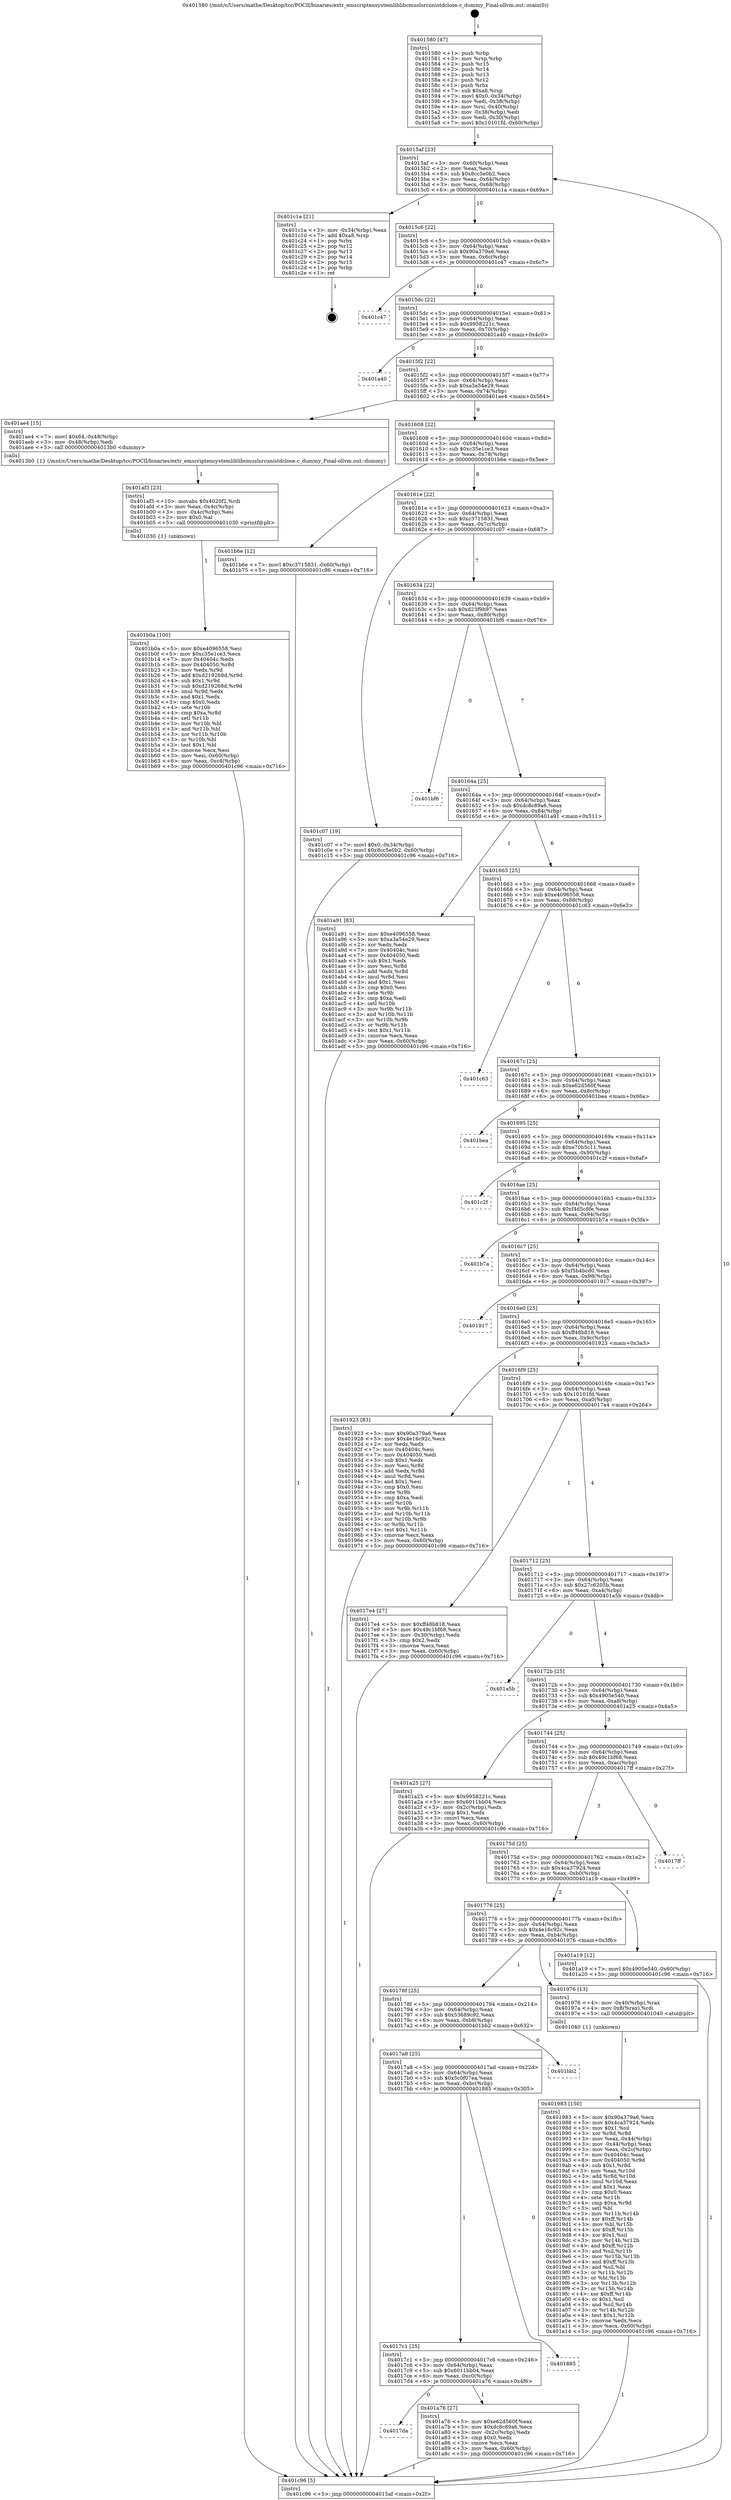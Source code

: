 digraph "0x401580" {
  label = "0x401580 (/mnt/c/Users/mathe/Desktop/tcc/POCII/binaries/extr_emscriptensystemliblibcmuslsrcunistdclose.c_dummy_Final-ollvm.out::main(0))"
  labelloc = "t"
  node[shape=record]

  Entry [label="",width=0.3,height=0.3,shape=circle,fillcolor=black,style=filled]
  "0x4015af" [label="{
     0x4015af [23]\l
     | [instrs]\l
     &nbsp;&nbsp;0x4015af \<+3\>: mov -0x60(%rbp),%eax\l
     &nbsp;&nbsp;0x4015b2 \<+2\>: mov %eax,%ecx\l
     &nbsp;&nbsp;0x4015b4 \<+6\>: sub $0x8cc5e0b2,%ecx\l
     &nbsp;&nbsp;0x4015ba \<+3\>: mov %eax,-0x64(%rbp)\l
     &nbsp;&nbsp;0x4015bd \<+3\>: mov %ecx,-0x68(%rbp)\l
     &nbsp;&nbsp;0x4015c0 \<+6\>: je 0000000000401c1a \<main+0x69a\>\l
  }"]
  "0x401c1a" [label="{
     0x401c1a [21]\l
     | [instrs]\l
     &nbsp;&nbsp;0x401c1a \<+3\>: mov -0x34(%rbp),%eax\l
     &nbsp;&nbsp;0x401c1d \<+7\>: add $0xa8,%rsp\l
     &nbsp;&nbsp;0x401c24 \<+1\>: pop %rbx\l
     &nbsp;&nbsp;0x401c25 \<+2\>: pop %r12\l
     &nbsp;&nbsp;0x401c27 \<+2\>: pop %r13\l
     &nbsp;&nbsp;0x401c29 \<+2\>: pop %r14\l
     &nbsp;&nbsp;0x401c2b \<+2\>: pop %r15\l
     &nbsp;&nbsp;0x401c2d \<+1\>: pop %rbp\l
     &nbsp;&nbsp;0x401c2e \<+1\>: ret\l
  }"]
  "0x4015c6" [label="{
     0x4015c6 [22]\l
     | [instrs]\l
     &nbsp;&nbsp;0x4015c6 \<+5\>: jmp 00000000004015cb \<main+0x4b\>\l
     &nbsp;&nbsp;0x4015cb \<+3\>: mov -0x64(%rbp),%eax\l
     &nbsp;&nbsp;0x4015ce \<+5\>: sub $0x90a379a6,%eax\l
     &nbsp;&nbsp;0x4015d3 \<+3\>: mov %eax,-0x6c(%rbp)\l
     &nbsp;&nbsp;0x4015d6 \<+6\>: je 0000000000401c47 \<main+0x6c7\>\l
  }"]
  Exit [label="",width=0.3,height=0.3,shape=circle,fillcolor=black,style=filled,peripheries=2]
  "0x401c47" [label="{
     0x401c47\l
  }", style=dashed]
  "0x4015dc" [label="{
     0x4015dc [22]\l
     | [instrs]\l
     &nbsp;&nbsp;0x4015dc \<+5\>: jmp 00000000004015e1 \<main+0x61\>\l
     &nbsp;&nbsp;0x4015e1 \<+3\>: mov -0x64(%rbp),%eax\l
     &nbsp;&nbsp;0x4015e4 \<+5\>: sub $0x9958221c,%eax\l
     &nbsp;&nbsp;0x4015e9 \<+3\>: mov %eax,-0x70(%rbp)\l
     &nbsp;&nbsp;0x4015ec \<+6\>: je 0000000000401a40 \<main+0x4c0\>\l
  }"]
  "0x401b0a" [label="{
     0x401b0a [100]\l
     | [instrs]\l
     &nbsp;&nbsp;0x401b0a \<+5\>: mov $0xe4096558,%esi\l
     &nbsp;&nbsp;0x401b0f \<+5\>: mov $0xc35e1ce3,%ecx\l
     &nbsp;&nbsp;0x401b14 \<+7\>: mov 0x40404c,%edx\l
     &nbsp;&nbsp;0x401b1b \<+8\>: mov 0x404050,%r8d\l
     &nbsp;&nbsp;0x401b23 \<+3\>: mov %edx,%r9d\l
     &nbsp;&nbsp;0x401b26 \<+7\>: add $0xd219268d,%r9d\l
     &nbsp;&nbsp;0x401b2d \<+4\>: sub $0x1,%r9d\l
     &nbsp;&nbsp;0x401b31 \<+7\>: sub $0xd219268d,%r9d\l
     &nbsp;&nbsp;0x401b38 \<+4\>: imul %r9d,%edx\l
     &nbsp;&nbsp;0x401b3c \<+3\>: and $0x1,%edx\l
     &nbsp;&nbsp;0x401b3f \<+3\>: cmp $0x0,%edx\l
     &nbsp;&nbsp;0x401b42 \<+4\>: sete %r10b\l
     &nbsp;&nbsp;0x401b46 \<+4\>: cmp $0xa,%r8d\l
     &nbsp;&nbsp;0x401b4a \<+4\>: setl %r11b\l
     &nbsp;&nbsp;0x401b4e \<+3\>: mov %r10b,%bl\l
     &nbsp;&nbsp;0x401b51 \<+3\>: and %r11b,%bl\l
     &nbsp;&nbsp;0x401b54 \<+3\>: xor %r11b,%r10b\l
     &nbsp;&nbsp;0x401b57 \<+3\>: or %r10b,%bl\l
     &nbsp;&nbsp;0x401b5a \<+3\>: test $0x1,%bl\l
     &nbsp;&nbsp;0x401b5d \<+3\>: cmovne %ecx,%esi\l
     &nbsp;&nbsp;0x401b60 \<+3\>: mov %esi,-0x60(%rbp)\l
     &nbsp;&nbsp;0x401b63 \<+6\>: mov %eax,-0xc4(%rbp)\l
     &nbsp;&nbsp;0x401b69 \<+5\>: jmp 0000000000401c96 \<main+0x716\>\l
  }"]
  "0x401a40" [label="{
     0x401a40\l
  }", style=dashed]
  "0x4015f2" [label="{
     0x4015f2 [22]\l
     | [instrs]\l
     &nbsp;&nbsp;0x4015f2 \<+5\>: jmp 00000000004015f7 \<main+0x77\>\l
     &nbsp;&nbsp;0x4015f7 \<+3\>: mov -0x64(%rbp),%eax\l
     &nbsp;&nbsp;0x4015fa \<+5\>: sub $0xa3a54e29,%eax\l
     &nbsp;&nbsp;0x4015ff \<+3\>: mov %eax,-0x74(%rbp)\l
     &nbsp;&nbsp;0x401602 \<+6\>: je 0000000000401ae4 \<main+0x564\>\l
  }"]
  "0x401af3" [label="{
     0x401af3 [23]\l
     | [instrs]\l
     &nbsp;&nbsp;0x401af3 \<+10\>: movabs $0x4020f2,%rdi\l
     &nbsp;&nbsp;0x401afd \<+3\>: mov %eax,-0x4c(%rbp)\l
     &nbsp;&nbsp;0x401b00 \<+3\>: mov -0x4c(%rbp),%esi\l
     &nbsp;&nbsp;0x401b03 \<+2\>: mov $0x0,%al\l
     &nbsp;&nbsp;0x401b05 \<+5\>: call 0000000000401030 \<printf@plt\>\l
     | [calls]\l
     &nbsp;&nbsp;0x401030 \{1\} (unknown)\l
  }"]
  "0x401ae4" [label="{
     0x401ae4 [15]\l
     | [instrs]\l
     &nbsp;&nbsp;0x401ae4 \<+7\>: movl $0x64,-0x48(%rbp)\l
     &nbsp;&nbsp;0x401aeb \<+3\>: mov -0x48(%rbp),%edi\l
     &nbsp;&nbsp;0x401aee \<+5\>: call 00000000004013b0 \<dummy\>\l
     | [calls]\l
     &nbsp;&nbsp;0x4013b0 \{1\} (/mnt/c/Users/mathe/Desktop/tcc/POCII/binaries/extr_emscriptensystemliblibcmuslsrcunistdclose.c_dummy_Final-ollvm.out::dummy)\l
  }"]
  "0x401608" [label="{
     0x401608 [22]\l
     | [instrs]\l
     &nbsp;&nbsp;0x401608 \<+5\>: jmp 000000000040160d \<main+0x8d\>\l
     &nbsp;&nbsp;0x40160d \<+3\>: mov -0x64(%rbp),%eax\l
     &nbsp;&nbsp;0x401610 \<+5\>: sub $0xc35e1ce3,%eax\l
     &nbsp;&nbsp;0x401615 \<+3\>: mov %eax,-0x78(%rbp)\l
     &nbsp;&nbsp;0x401618 \<+6\>: je 0000000000401b6e \<main+0x5ee\>\l
  }"]
  "0x4017da" [label="{
     0x4017da\l
  }", style=dashed]
  "0x401b6e" [label="{
     0x401b6e [12]\l
     | [instrs]\l
     &nbsp;&nbsp;0x401b6e \<+7\>: movl $0xc3715831,-0x60(%rbp)\l
     &nbsp;&nbsp;0x401b75 \<+5\>: jmp 0000000000401c96 \<main+0x716\>\l
  }"]
  "0x40161e" [label="{
     0x40161e [22]\l
     | [instrs]\l
     &nbsp;&nbsp;0x40161e \<+5\>: jmp 0000000000401623 \<main+0xa3\>\l
     &nbsp;&nbsp;0x401623 \<+3\>: mov -0x64(%rbp),%eax\l
     &nbsp;&nbsp;0x401626 \<+5\>: sub $0xc3715831,%eax\l
     &nbsp;&nbsp;0x40162b \<+3\>: mov %eax,-0x7c(%rbp)\l
     &nbsp;&nbsp;0x40162e \<+6\>: je 0000000000401c07 \<main+0x687\>\l
  }"]
  "0x401a76" [label="{
     0x401a76 [27]\l
     | [instrs]\l
     &nbsp;&nbsp;0x401a76 \<+5\>: mov $0xe62d560f,%eax\l
     &nbsp;&nbsp;0x401a7b \<+5\>: mov $0xdc8c89a6,%ecx\l
     &nbsp;&nbsp;0x401a80 \<+3\>: mov -0x2c(%rbp),%edx\l
     &nbsp;&nbsp;0x401a83 \<+3\>: cmp $0x0,%edx\l
     &nbsp;&nbsp;0x401a86 \<+3\>: cmove %ecx,%eax\l
     &nbsp;&nbsp;0x401a89 \<+3\>: mov %eax,-0x60(%rbp)\l
     &nbsp;&nbsp;0x401a8c \<+5\>: jmp 0000000000401c96 \<main+0x716\>\l
  }"]
  "0x401c07" [label="{
     0x401c07 [19]\l
     | [instrs]\l
     &nbsp;&nbsp;0x401c07 \<+7\>: movl $0x0,-0x34(%rbp)\l
     &nbsp;&nbsp;0x401c0e \<+7\>: movl $0x8cc5e0b2,-0x60(%rbp)\l
     &nbsp;&nbsp;0x401c15 \<+5\>: jmp 0000000000401c96 \<main+0x716\>\l
  }"]
  "0x401634" [label="{
     0x401634 [22]\l
     | [instrs]\l
     &nbsp;&nbsp;0x401634 \<+5\>: jmp 0000000000401639 \<main+0xb9\>\l
     &nbsp;&nbsp;0x401639 \<+3\>: mov -0x64(%rbp),%eax\l
     &nbsp;&nbsp;0x40163c \<+5\>: sub $0xd23f9b97,%eax\l
     &nbsp;&nbsp;0x401641 \<+3\>: mov %eax,-0x80(%rbp)\l
     &nbsp;&nbsp;0x401644 \<+6\>: je 0000000000401bf6 \<main+0x676\>\l
  }"]
  "0x4017c1" [label="{
     0x4017c1 [25]\l
     | [instrs]\l
     &nbsp;&nbsp;0x4017c1 \<+5\>: jmp 00000000004017c6 \<main+0x246\>\l
     &nbsp;&nbsp;0x4017c6 \<+3\>: mov -0x64(%rbp),%eax\l
     &nbsp;&nbsp;0x4017c9 \<+5\>: sub $0x6011bb04,%eax\l
     &nbsp;&nbsp;0x4017ce \<+6\>: mov %eax,-0xc0(%rbp)\l
     &nbsp;&nbsp;0x4017d4 \<+6\>: je 0000000000401a76 \<main+0x4f6\>\l
  }"]
  "0x401bf6" [label="{
     0x401bf6\l
  }", style=dashed]
  "0x40164a" [label="{
     0x40164a [25]\l
     | [instrs]\l
     &nbsp;&nbsp;0x40164a \<+5\>: jmp 000000000040164f \<main+0xcf\>\l
     &nbsp;&nbsp;0x40164f \<+3\>: mov -0x64(%rbp),%eax\l
     &nbsp;&nbsp;0x401652 \<+5\>: sub $0xdc8c89a6,%eax\l
     &nbsp;&nbsp;0x401657 \<+6\>: mov %eax,-0x84(%rbp)\l
     &nbsp;&nbsp;0x40165d \<+6\>: je 0000000000401a91 \<main+0x511\>\l
  }"]
  "0x401885" [label="{
     0x401885\l
  }", style=dashed]
  "0x401a91" [label="{
     0x401a91 [83]\l
     | [instrs]\l
     &nbsp;&nbsp;0x401a91 \<+5\>: mov $0xe4096558,%eax\l
     &nbsp;&nbsp;0x401a96 \<+5\>: mov $0xa3a54e29,%ecx\l
     &nbsp;&nbsp;0x401a9b \<+2\>: xor %edx,%edx\l
     &nbsp;&nbsp;0x401a9d \<+7\>: mov 0x40404c,%esi\l
     &nbsp;&nbsp;0x401aa4 \<+7\>: mov 0x404050,%edi\l
     &nbsp;&nbsp;0x401aab \<+3\>: sub $0x1,%edx\l
     &nbsp;&nbsp;0x401aae \<+3\>: mov %esi,%r8d\l
     &nbsp;&nbsp;0x401ab1 \<+3\>: add %edx,%r8d\l
     &nbsp;&nbsp;0x401ab4 \<+4\>: imul %r8d,%esi\l
     &nbsp;&nbsp;0x401ab8 \<+3\>: and $0x1,%esi\l
     &nbsp;&nbsp;0x401abb \<+3\>: cmp $0x0,%esi\l
     &nbsp;&nbsp;0x401abe \<+4\>: sete %r9b\l
     &nbsp;&nbsp;0x401ac2 \<+3\>: cmp $0xa,%edi\l
     &nbsp;&nbsp;0x401ac5 \<+4\>: setl %r10b\l
     &nbsp;&nbsp;0x401ac9 \<+3\>: mov %r9b,%r11b\l
     &nbsp;&nbsp;0x401acc \<+3\>: and %r10b,%r11b\l
     &nbsp;&nbsp;0x401acf \<+3\>: xor %r10b,%r9b\l
     &nbsp;&nbsp;0x401ad2 \<+3\>: or %r9b,%r11b\l
     &nbsp;&nbsp;0x401ad5 \<+4\>: test $0x1,%r11b\l
     &nbsp;&nbsp;0x401ad9 \<+3\>: cmovne %ecx,%eax\l
     &nbsp;&nbsp;0x401adc \<+3\>: mov %eax,-0x60(%rbp)\l
     &nbsp;&nbsp;0x401adf \<+5\>: jmp 0000000000401c96 \<main+0x716\>\l
  }"]
  "0x401663" [label="{
     0x401663 [25]\l
     | [instrs]\l
     &nbsp;&nbsp;0x401663 \<+5\>: jmp 0000000000401668 \<main+0xe8\>\l
     &nbsp;&nbsp;0x401668 \<+3\>: mov -0x64(%rbp),%eax\l
     &nbsp;&nbsp;0x40166b \<+5\>: sub $0xe4096558,%eax\l
     &nbsp;&nbsp;0x401670 \<+6\>: mov %eax,-0x88(%rbp)\l
     &nbsp;&nbsp;0x401676 \<+6\>: je 0000000000401c63 \<main+0x6e3\>\l
  }"]
  "0x4017a8" [label="{
     0x4017a8 [25]\l
     | [instrs]\l
     &nbsp;&nbsp;0x4017a8 \<+5\>: jmp 00000000004017ad \<main+0x22d\>\l
     &nbsp;&nbsp;0x4017ad \<+3\>: mov -0x64(%rbp),%eax\l
     &nbsp;&nbsp;0x4017b0 \<+5\>: sub $0x5c0f07ea,%eax\l
     &nbsp;&nbsp;0x4017b5 \<+6\>: mov %eax,-0xbc(%rbp)\l
     &nbsp;&nbsp;0x4017bb \<+6\>: je 0000000000401885 \<main+0x305\>\l
  }"]
  "0x401c63" [label="{
     0x401c63\l
  }", style=dashed]
  "0x40167c" [label="{
     0x40167c [25]\l
     | [instrs]\l
     &nbsp;&nbsp;0x40167c \<+5\>: jmp 0000000000401681 \<main+0x101\>\l
     &nbsp;&nbsp;0x401681 \<+3\>: mov -0x64(%rbp),%eax\l
     &nbsp;&nbsp;0x401684 \<+5\>: sub $0xe62d560f,%eax\l
     &nbsp;&nbsp;0x401689 \<+6\>: mov %eax,-0x8c(%rbp)\l
     &nbsp;&nbsp;0x40168f \<+6\>: je 0000000000401bea \<main+0x66a\>\l
  }"]
  "0x401bb2" [label="{
     0x401bb2\l
  }", style=dashed]
  "0x401bea" [label="{
     0x401bea\l
  }", style=dashed]
  "0x401695" [label="{
     0x401695 [25]\l
     | [instrs]\l
     &nbsp;&nbsp;0x401695 \<+5\>: jmp 000000000040169a \<main+0x11a\>\l
     &nbsp;&nbsp;0x40169a \<+3\>: mov -0x64(%rbp),%eax\l
     &nbsp;&nbsp;0x40169d \<+5\>: sub $0xe70b5c11,%eax\l
     &nbsp;&nbsp;0x4016a2 \<+6\>: mov %eax,-0x90(%rbp)\l
     &nbsp;&nbsp;0x4016a8 \<+6\>: je 0000000000401c2f \<main+0x6af\>\l
  }"]
  "0x401983" [label="{
     0x401983 [150]\l
     | [instrs]\l
     &nbsp;&nbsp;0x401983 \<+5\>: mov $0x90a379a6,%ecx\l
     &nbsp;&nbsp;0x401988 \<+5\>: mov $0x4ca37924,%edx\l
     &nbsp;&nbsp;0x40198d \<+3\>: mov $0x1,%sil\l
     &nbsp;&nbsp;0x401990 \<+3\>: xor %r8d,%r8d\l
     &nbsp;&nbsp;0x401993 \<+3\>: mov %eax,-0x44(%rbp)\l
     &nbsp;&nbsp;0x401996 \<+3\>: mov -0x44(%rbp),%eax\l
     &nbsp;&nbsp;0x401999 \<+3\>: mov %eax,-0x2c(%rbp)\l
     &nbsp;&nbsp;0x40199c \<+7\>: mov 0x40404c,%eax\l
     &nbsp;&nbsp;0x4019a3 \<+8\>: mov 0x404050,%r9d\l
     &nbsp;&nbsp;0x4019ab \<+4\>: sub $0x1,%r8d\l
     &nbsp;&nbsp;0x4019af \<+3\>: mov %eax,%r10d\l
     &nbsp;&nbsp;0x4019b2 \<+3\>: add %r8d,%r10d\l
     &nbsp;&nbsp;0x4019b5 \<+4\>: imul %r10d,%eax\l
     &nbsp;&nbsp;0x4019b9 \<+3\>: and $0x1,%eax\l
     &nbsp;&nbsp;0x4019bc \<+3\>: cmp $0x0,%eax\l
     &nbsp;&nbsp;0x4019bf \<+4\>: sete %r11b\l
     &nbsp;&nbsp;0x4019c3 \<+4\>: cmp $0xa,%r9d\l
     &nbsp;&nbsp;0x4019c7 \<+3\>: setl %bl\l
     &nbsp;&nbsp;0x4019ca \<+3\>: mov %r11b,%r14b\l
     &nbsp;&nbsp;0x4019cd \<+4\>: xor $0xff,%r14b\l
     &nbsp;&nbsp;0x4019d1 \<+3\>: mov %bl,%r15b\l
     &nbsp;&nbsp;0x4019d4 \<+4\>: xor $0xff,%r15b\l
     &nbsp;&nbsp;0x4019d8 \<+4\>: xor $0x1,%sil\l
     &nbsp;&nbsp;0x4019dc \<+3\>: mov %r14b,%r12b\l
     &nbsp;&nbsp;0x4019df \<+4\>: and $0xff,%r12b\l
     &nbsp;&nbsp;0x4019e3 \<+3\>: and %sil,%r11b\l
     &nbsp;&nbsp;0x4019e6 \<+3\>: mov %r15b,%r13b\l
     &nbsp;&nbsp;0x4019e9 \<+4\>: and $0xff,%r13b\l
     &nbsp;&nbsp;0x4019ed \<+3\>: and %sil,%bl\l
     &nbsp;&nbsp;0x4019f0 \<+3\>: or %r11b,%r12b\l
     &nbsp;&nbsp;0x4019f3 \<+3\>: or %bl,%r13b\l
     &nbsp;&nbsp;0x4019f6 \<+3\>: xor %r13b,%r12b\l
     &nbsp;&nbsp;0x4019f9 \<+3\>: or %r15b,%r14b\l
     &nbsp;&nbsp;0x4019fc \<+4\>: xor $0xff,%r14b\l
     &nbsp;&nbsp;0x401a00 \<+4\>: or $0x1,%sil\l
     &nbsp;&nbsp;0x401a04 \<+3\>: and %sil,%r14b\l
     &nbsp;&nbsp;0x401a07 \<+3\>: or %r14b,%r12b\l
     &nbsp;&nbsp;0x401a0a \<+4\>: test $0x1,%r12b\l
     &nbsp;&nbsp;0x401a0e \<+3\>: cmovne %edx,%ecx\l
     &nbsp;&nbsp;0x401a11 \<+3\>: mov %ecx,-0x60(%rbp)\l
     &nbsp;&nbsp;0x401a14 \<+5\>: jmp 0000000000401c96 \<main+0x716\>\l
  }"]
  "0x401c2f" [label="{
     0x401c2f\l
  }", style=dashed]
  "0x4016ae" [label="{
     0x4016ae [25]\l
     | [instrs]\l
     &nbsp;&nbsp;0x4016ae \<+5\>: jmp 00000000004016b3 \<main+0x133\>\l
     &nbsp;&nbsp;0x4016b3 \<+3\>: mov -0x64(%rbp),%eax\l
     &nbsp;&nbsp;0x4016b6 \<+5\>: sub $0xf4d5c8fe,%eax\l
     &nbsp;&nbsp;0x4016bb \<+6\>: mov %eax,-0x94(%rbp)\l
     &nbsp;&nbsp;0x4016c1 \<+6\>: je 0000000000401b7a \<main+0x5fa\>\l
  }"]
  "0x40178f" [label="{
     0x40178f [25]\l
     | [instrs]\l
     &nbsp;&nbsp;0x40178f \<+5\>: jmp 0000000000401794 \<main+0x214\>\l
     &nbsp;&nbsp;0x401794 \<+3\>: mov -0x64(%rbp),%eax\l
     &nbsp;&nbsp;0x401797 \<+5\>: sub $0x53689c92,%eax\l
     &nbsp;&nbsp;0x40179c \<+6\>: mov %eax,-0xb8(%rbp)\l
     &nbsp;&nbsp;0x4017a2 \<+6\>: je 0000000000401bb2 \<main+0x632\>\l
  }"]
  "0x401b7a" [label="{
     0x401b7a\l
  }", style=dashed]
  "0x4016c7" [label="{
     0x4016c7 [25]\l
     | [instrs]\l
     &nbsp;&nbsp;0x4016c7 \<+5\>: jmp 00000000004016cc \<main+0x14c\>\l
     &nbsp;&nbsp;0x4016cc \<+3\>: mov -0x64(%rbp),%eax\l
     &nbsp;&nbsp;0x4016cf \<+5\>: sub $0xf5b4bcd0,%eax\l
     &nbsp;&nbsp;0x4016d4 \<+6\>: mov %eax,-0x98(%rbp)\l
     &nbsp;&nbsp;0x4016da \<+6\>: je 0000000000401917 \<main+0x397\>\l
  }"]
  "0x401976" [label="{
     0x401976 [13]\l
     | [instrs]\l
     &nbsp;&nbsp;0x401976 \<+4\>: mov -0x40(%rbp),%rax\l
     &nbsp;&nbsp;0x40197a \<+4\>: mov 0x8(%rax),%rdi\l
     &nbsp;&nbsp;0x40197e \<+5\>: call 0000000000401040 \<atoi@plt\>\l
     | [calls]\l
     &nbsp;&nbsp;0x401040 \{1\} (unknown)\l
  }"]
  "0x401917" [label="{
     0x401917\l
  }", style=dashed]
  "0x4016e0" [label="{
     0x4016e0 [25]\l
     | [instrs]\l
     &nbsp;&nbsp;0x4016e0 \<+5\>: jmp 00000000004016e5 \<main+0x165\>\l
     &nbsp;&nbsp;0x4016e5 \<+3\>: mov -0x64(%rbp),%eax\l
     &nbsp;&nbsp;0x4016e8 \<+5\>: sub $0xff48b818,%eax\l
     &nbsp;&nbsp;0x4016ed \<+6\>: mov %eax,-0x9c(%rbp)\l
     &nbsp;&nbsp;0x4016f3 \<+6\>: je 0000000000401923 \<main+0x3a3\>\l
  }"]
  "0x401776" [label="{
     0x401776 [25]\l
     | [instrs]\l
     &nbsp;&nbsp;0x401776 \<+5\>: jmp 000000000040177b \<main+0x1fb\>\l
     &nbsp;&nbsp;0x40177b \<+3\>: mov -0x64(%rbp),%eax\l
     &nbsp;&nbsp;0x40177e \<+5\>: sub $0x4e16c92c,%eax\l
     &nbsp;&nbsp;0x401783 \<+6\>: mov %eax,-0xb4(%rbp)\l
     &nbsp;&nbsp;0x401789 \<+6\>: je 0000000000401976 \<main+0x3f6\>\l
  }"]
  "0x401923" [label="{
     0x401923 [83]\l
     | [instrs]\l
     &nbsp;&nbsp;0x401923 \<+5\>: mov $0x90a379a6,%eax\l
     &nbsp;&nbsp;0x401928 \<+5\>: mov $0x4e16c92c,%ecx\l
     &nbsp;&nbsp;0x40192d \<+2\>: xor %edx,%edx\l
     &nbsp;&nbsp;0x40192f \<+7\>: mov 0x40404c,%esi\l
     &nbsp;&nbsp;0x401936 \<+7\>: mov 0x404050,%edi\l
     &nbsp;&nbsp;0x40193d \<+3\>: sub $0x1,%edx\l
     &nbsp;&nbsp;0x401940 \<+3\>: mov %esi,%r8d\l
     &nbsp;&nbsp;0x401943 \<+3\>: add %edx,%r8d\l
     &nbsp;&nbsp;0x401946 \<+4\>: imul %r8d,%esi\l
     &nbsp;&nbsp;0x40194a \<+3\>: and $0x1,%esi\l
     &nbsp;&nbsp;0x40194d \<+3\>: cmp $0x0,%esi\l
     &nbsp;&nbsp;0x401950 \<+4\>: sete %r9b\l
     &nbsp;&nbsp;0x401954 \<+3\>: cmp $0xa,%edi\l
     &nbsp;&nbsp;0x401957 \<+4\>: setl %r10b\l
     &nbsp;&nbsp;0x40195b \<+3\>: mov %r9b,%r11b\l
     &nbsp;&nbsp;0x40195e \<+3\>: and %r10b,%r11b\l
     &nbsp;&nbsp;0x401961 \<+3\>: xor %r10b,%r9b\l
     &nbsp;&nbsp;0x401964 \<+3\>: or %r9b,%r11b\l
     &nbsp;&nbsp;0x401967 \<+4\>: test $0x1,%r11b\l
     &nbsp;&nbsp;0x40196b \<+3\>: cmovne %ecx,%eax\l
     &nbsp;&nbsp;0x40196e \<+3\>: mov %eax,-0x60(%rbp)\l
     &nbsp;&nbsp;0x401971 \<+5\>: jmp 0000000000401c96 \<main+0x716\>\l
  }"]
  "0x4016f9" [label="{
     0x4016f9 [25]\l
     | [instrs]\l
     &nbsp;&nbsp;0x4016f9 \<+5\>: jmp 00000000004016fe \<main+0x17e\>\l
     &nbsp;&nbsp;0x4016fe \<+3\>: mov -0x64(%rbp),%eax\l
     &nbsp;&nbsp;0x401701 \<+5\>: sub $0x10101fd,%eax\l
     &nbsp;&nbsp;0x401706 \<+6\>: mov %eax,-0xa0(%rbp)\l
     &nbsp;&nbsp;0x40170c \<+6\>: je 00000000004017e4 \<main+0x264\>\l
  }"]
  "0x401a19" [label="{
     0x401a19 [12]\l
     | [instrs]\l
     &nbsp;&nbsp;0x401a19 \<+7\>: movl $0x4905e540,-0x60(%rbp)\l
     &nbsp;&nbsp;0x401a20 \<+5\>: jmp 0000000000401c96 \<main+0x716\>\l
  }"]
  "0x4017e4" [label="{
     0x4017e4 [27]\l
     | [instrs]\l
     &nbsp;&nbsp;0x4017e4 \<+5\>: mov $0xff48b818,%eax\l
     &nbsp;&nbsp;0x4017e9 \<+5\>: mov $0x49c1bf68,%ecx\l
     &nbsp;&nbsp;0x4017ee \<+3\>: mov -0x30(%rbp),%edx\l
     &nbsp;&nbsp;0x4017f1 \<+3\>: cmp $0x2,%edx\l
     &nbsp;&nbsp;0x4017f4 \<+3\>: cmovne %ecx,%eax\l
     &nbsp;&nbsp;0x4017f7 \<+3\>: mov %eax,-0x60(%rbp)\l
     &nbsp;&nbsp;0x4017fa \<+5\>: jmp 0000000000401c96 \<main+0x716\>\l
  }"]
  "0x401712" [label="{
     0x401712 [25]\l
     | [instrs]\l
     &nbsp;&nbsp;0x401712 \<+5\>: jmp 0000000000401717 \<main+0x197\>\l
     &nbsp;&nbsp;0x401717 \<+3\>: mov -0x64(%rbp),%eax\l
     &nbsp;&nbsp;0x40171a \<+5\>: sub $0x27c6205b,%eax\l
     &nbsp;&nbsp;0x40171f \<+6\>: mov %eax,-0xa4(%rbp)\l
     &nbsp;&nbsp;0x401725 \<+6\>: je 0000000000401a5b \<main+0x4db\>\l
  }"]
  "0x401c96" [label="{
     0x401c96 [5]\l
     | [instrs]\l
     &nbsp;&nbsp;0x401c96 \<+5\>: jmp 00000000004015af \<main+0x2f\>\l
  }"]
  "0x401580" [label="{
     0x401580 [47]\l
     | [instrs]\l
     &nbsp;&nbsp;0x401580 \<+1\>: push %rbp\l
     &nbsp;&nbsp;0x401581 \<+3\>: mov %rsp,%rbp\l
     &nbsp;&nbsp;0x401584 \<+2\>: push %r15\l
     &nbsp;&nbsp;0x401586 \<+2\>: push %r14\l
     &nbsp;&nbsp;0x401588 \<+2\>: push %r13\l
     &nbsp;&nbsp;0x40158a \<+2\>: push %r12\l
     &nbsp;&nbsp;0x40158c \<+1\>: push %rbx\l
     &nbsp;&nbsp;0x40158d \<+7\>: sub $0xa8,%rsp\l
     &nbsp;&nbsp;0x401594 \<+7\>: movl $0x0,-0x34(%rbp)\l
     &nbsp;&nbsp;0x40159b \<+3\>: mov %edi,-0x38(%rbp)\l
     &nbsp;&nbsp;0x40159e \<+4\>: mov %rsi,-0x40(%rbp)\l
     &nbsp;&nbsp;0x4015a2 \<+3\>: mov -0x38(%rbp),%edi\l
     &nbsp;&nbsp;0x4015a5 \<+3\>: mov %edi,-0x30(%rbp)\l
     &nbsp;&nbsp;0x4015a8 \<+7\>: movl $0x10101fd,-0x60(%rbp)\l
  }"]
  "0x40175d" [label="{
     0x40175d [25]\l
     | [instrs]\l
     &nbsp;&nbsp;0x40175d \<+5\>: jmp 0000000000401762 \<main+0x1e2\>\l
     &nbsp;&nbsp;0x401762 \<+3\>: mov -0x64(%rbp),%eax\l
     &nbsp;&nbsp;0x401765 \<+5\>: sub $0x4ca37924,%eax\l
     &nbsp;&nbsp;0x40176a \<+6\>: mov %eax,-0xb0(%rbp)\l
     &nbsp;&nbsp;0x401770 \<+6\>: je 0000000000401a19 \<main+0x499\>\l
  }"]
  "0x401a5b" [label="{
     0x401a5b\l
  }", style=dashed]
  "0x40172b" [label="{
     0x40172b [25]\l
     | [instrs]\l
     &nbsp;&nbsp;0x40172b \<+5\>: jmp 0000000000401730 \<main+0x1b0\>\l
     &nbsp;&nbsp;0x401730 \<+3\>: mov -0x64(%rbp),%eax\l
     &nbsp;&nbsp;0x401733 \<+5\>: sub $0x4905e540,%eax\l
     &nbsp;&nbsp;0x401738 \<+6\>: mov %eax,-0xa8(%rbp)\l
     &nbsp;&nbsp;0x40173e \<+6\>: je 0000000000401a25 \<main+0x4a5\>\l
  }"]
  "0x4017ff" [label="{
     0x4017ff\l
  }", style=dashed]
  "0x401a25" [label="{
     0x401a25 [27]\l
     | [instrs]\l
     &nbsp;&nbsp;0x401a25 \<+5\>: mov $0x9958221c,%eax\l
     &nbsp;&nbsp;0x401a2a \<+5\>: mov $0x6011bb04,%ecx\l
     &nbsp;&nbsp;0x401a2f \<+3\>: mov -0x2c(%rbp),%edx\l
     &nbsp;&nbsp;0x401a32 \<+3\>: cmp $0x1,%edx\l
     &nbsp;&nbsp;0x401a35 \<+3\>: cmovl %ecx,%eax\l
     &nbsp;&nbsp;0x401a38 \<+3\>: mov %eax,-0x60(%rbp)\l
     &nbsp;&nbsp;0x401a3b \<+5\>: jmp 0000000000401c96 \<main+0x716\>\l
  }"]
  "0x401744" [label="{
     0x401744 [25]\l
     | [instrs]\l
     &nbsp;&nbsp;0x401744 \<+5\>: jmp 0000000000401749 \<main+0x1c9\>\l
     &nbsp;&nbsp;0x401749 \<+3\>: mov -0x64(%rbp),%eax\l
     &nbsp;&nbsp;0x40174c \<+5\>: sub $0x49c1bf68,%eax\l
     &nbsp;&nbsp;0x401751 \<+6\>: mov %eax,-0xac(%rbp)\l
     &nbsp;&nbsp;0x401757 \<+6\>: je 00000000004017ff \<main+0x27f\>\l
  }"]
  Entry -> "0x401580" [label=" 1"]
  "0x4015af" -> "0x401c1a" [label=" 1"]
  "0x4015af" -> "0x4015c6" [label=" 10"]
  "0x401c1a" -> Exit [label=" 1"]
  "0x4015c6" -> "0x401c47" [label=" 0"]
  "0x4015c6" -> "0x4015dc" [label=" 10"]
  "0x401c07" -> "0x401c96" [label=" 1"]
  "0x4015dc" -> "0x401a40" [label=" 0"]
  "0x4015dc" -> "0x4015f2" [label=" 10"]
  "0x401b6e" -> "0x401c96" [label=" 1"]
  "0x4015f2" -> "0x401ae4" [label=" 1"]
  "0x4015f2" -> "0x401608" [label=" 9"]
  "0x401b0a" -> "0x401c96" [label=" 1"]
  "0x401608" -> "0x401b6e" [label=" 1"]
  "0x401608" -> "0x40161e" [label=" 8"]
  "0x401af3" -> "0x401b0a" [label=" 1"]
  "0x40161e" -> "0x401c07" [label=" 1"]
  "0x40161e" -> "0x401634" [label=" 7"]
  "0x401ae4" -> "0x401af3" [label=" 1"]
  "0x401634" -> "0x401bf6" [label=" 0"]
  "0x401634" -> "0x40164a" [label=" 7"]
  "0x401a76" -> "0x401c96" [label=" 1"]
  "0x40164a" -> "0x401a91" [label=" 1"]
  "0x40164a" -> "0x401663" [label=" 6"]
  "0x4017c1" -> "0x4017da" [label=" 0"]
  "0x401663" -> "0x401c63" [label=" 0"]
  "0x401663" -> "0x40167c" [label=" 6"]
  "0x401a91" -> "0x401c96" [label=" 1"]
  "0x40167c" -> "0x401bea" [label=" 0"]
  "0x40167c" -> "0x401695" [label=" 6"]
  "0x4017a8" -> "0x4017c1" [label=" 1"]
  "0x401695" -> "0x401c2f" [label=" 0"]
  "0x401695" -> "0x4016ae" [label=" 6"]
  "0x4017c1" -> "0x401a76" [label=" 1"]
  "0x4016ae" -> "0x401b7a" [label=" 0"]
  "0x4016ae" -> "0x4016c7" [label=" 6"]
  "0x40178f" -> "0x4017a8" [label=" 1"]
  "0x4016c7" -> "0x401917" [label=" 0"]
  "0x4016c7" -> "0x4016e0" [label=" 6"]
  "0x40178f" -> "0x401bb2" [label=" 0"]
  "0x4016e0" -> "0x401923" [label=" 1"]
  "0x4016e0" -> "0x4016f9" [label=" 5"]
  "0x401a25" -> "0x401c96" [label=" 1"]
  "0x4016f9" -> "0x4017e4" [label=" 1"]
  "0x4016f9" -> "0x401712" [label=" 4"]
  "0x4017e4" -> "0x401c96" [label=" 1"]
  "0x401580" -> "0x4015af" [label=" 1"]
  "0x401c96" -> "0x4015af" [label=" 10"]
  "0x401923" -> "0x401c96" [label=" 1"]
  "0x401a19" -> "0x401c96" [label=" 1"]
  "0x401712" -> "0x401a5b" [label=" 0"]
  "0x401712" -> "0x40172b" [label=" 4"]
  "0x401976" -> "0x401983" [label=" 1"]
  "0x40172b" -> "0x401a25" [label=" 1"]
  "0x40172b" -> "0x401744" [label=" 3"]
  "0x401776" -> "0x40178f" [label=" 1"]
  "0x401744" -> "0x4017ff" [label=" 0"]
  "0x401744" -> "0x40175d" [label=" 3"]
  "0x401983" -> "0x401c96" [label=" 1"]
  "0x40175d" -> "0x401a19" [label=" 1"]
  "0x40175d" -> "0x401776" [label=" 2"]
  "0x4017a8" -> "0x401885" [label=" 0"]
  "0x401776" -> "0x401976" [label=" 1"]
}
